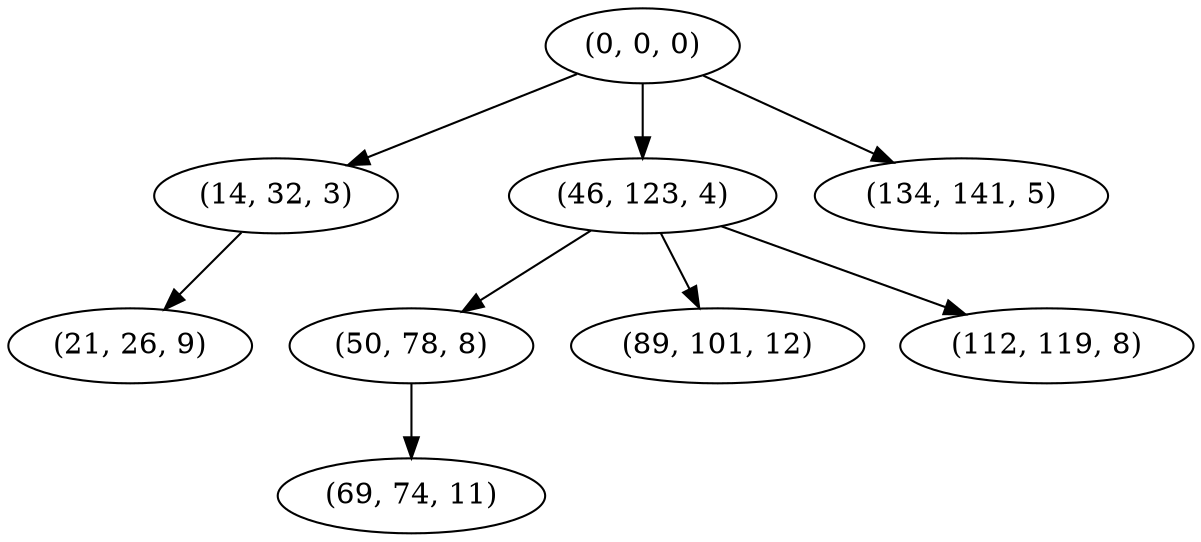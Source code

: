 digraph tree {
    "(0, 0, 0)";
    "(14, 32, 3)";
    "(21, 26, 9)";
    "(46, 123, 4)";
    "(50, 78, 8)";
    "(69, 74, 11)";
    "(89, 101, 12)";
    "(112, 119, 8)";
    "(134, 141, 5)";
    "(0, 0, 0)" -> "(14, 32, 3)";
    "(0, 0, 0)" -> "(46, 123, 4)";
    "(0, 0, 0)" -> "(134, 141, 5)";
    "(14, 32, 3)" -> "(21, 26, 9)";
    "(46, 123, 4)" -> "(50, 78, 8)";
    "(46, 123, 4)" -> "(89, 101, 12)";
    "(46, 123, 4)" -> "(112, 119, 8)";
    "(50, 78, 8)" -> "(69, 74, 11)";
}
